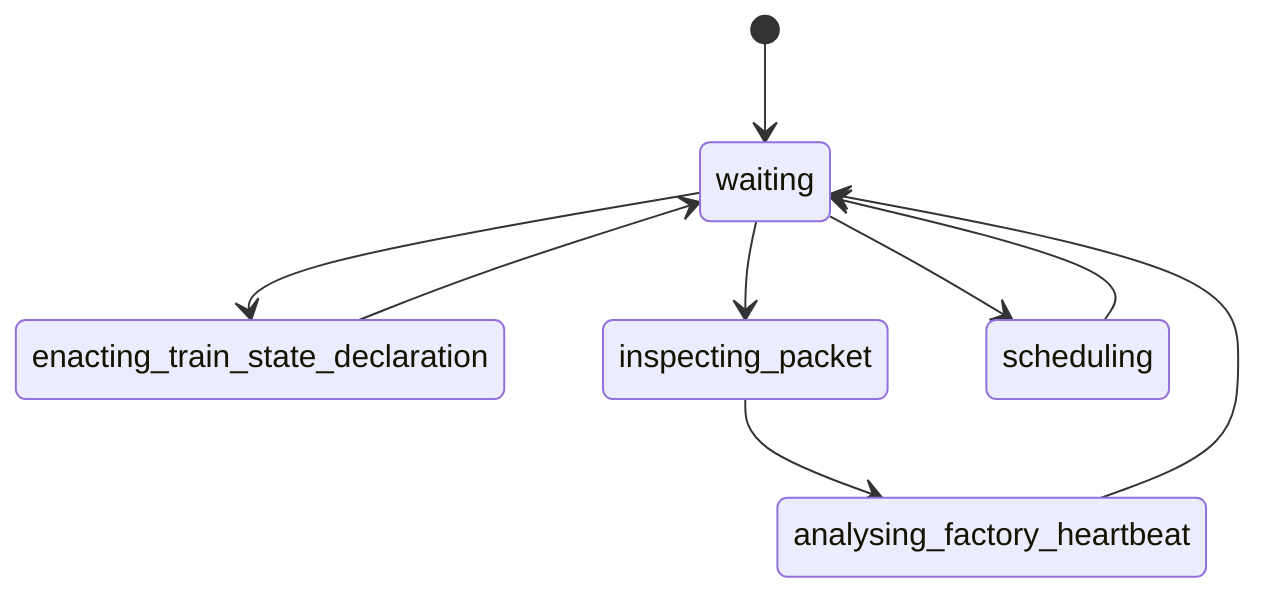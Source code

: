stateDiagram
  [*] --> waiting
  analysing_factory_heartbeat
  analysing_factory_heartbeat --> waiting
  enacting_train_state_declaration
  enacting_train_state_declaration --> waiting
  inspecting_packet
  inspecting_packet --> analysing_factory_heartbeat
  scheduling
  scheduling --> waiting
  waiting
  waiting --> enacting_train_state_declaration
  waiting --> inspecting_packet
  waiting --> scheduling
